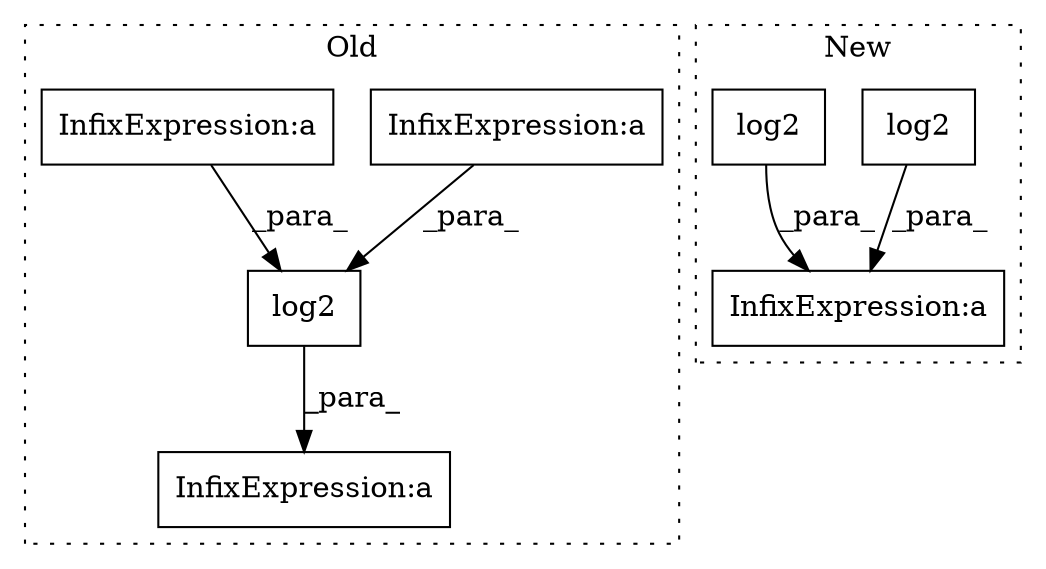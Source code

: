 digraph G {
subgraph cluster0 {
1 [label="log2" a="32" s="1873,1894" l="5,1" shape="box"];
3 [label="InfixExpression:a" a="27" s="1845" l="3" shape="box"];
5 [label="InfixExpression:a" a="27" s="1819" l="3" shape="box"];
7 [label="InfixExpression:a" a="27" s="1781" l="3" shape="box"];
label = "Old";
style="dotted";
}
subgraph cluster1 {
2 [label="log2" a="32" s="1900,1909" l="5,1" shape="box"];
4 [label="InfixExpression:a" a="27" s="1910" l="3" shape="box"];
6 [label="log2" a="32" s="1919,1933" l="5,1" shape="box"];
label = "New";
style="dotted";
}
1 -> 3 [label="_para_"];
2 -> 4 [label="_para_"];
5 -> 1 [label="_para_"];
6 -> 4 [label="_para_"];
7 -> 1 [label="_para_"];
}